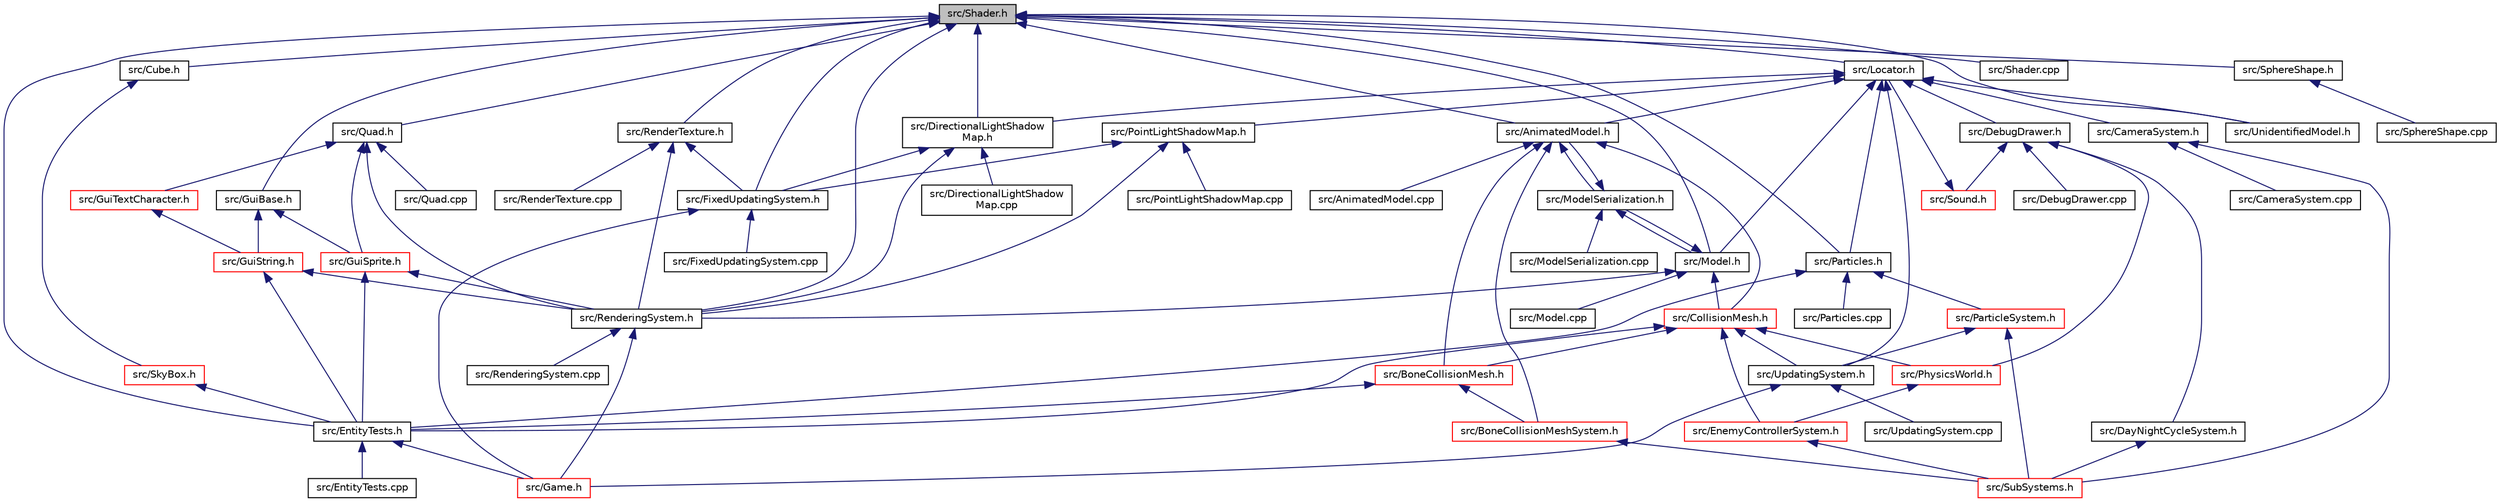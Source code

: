 digraph "src/Shader.h"
{
 // INTERACTIVE_SVG=YES
 // LATEX_PDF_SIZE
  edge [fontname="Helvetica",fontsize="10",labelfontname="Helvetica",labelfontsize="10"];
  node [fontname="Helvetica",fontsize="10",shape=record];
  Node1 [label="src/Shader.h",height=0.2,width=0.4,color="black", fillcolor="grey75", style="filled", fontcolor="black",tooltip=" "];
  Node1 -> Node2 [dir="back",color="midnightblue",fontsize="10",style="solid",fontname="Helvetica"];
  Node2 [label="src/Locator.h",height=0.2,width=0.4,color="black", fillcolor="white", style="filled",URL="$db/dcf/_locator_8h.html",tooltip=" "];
  Node2 -> Node3 [dir="back",color="midnightblue",fontsize="10",style="solid",fontname="Helvetica"];
  Node3 [label="src/AnimatedModel.h",height=0.2,width=0.4,color="black", fillcolor="white", style="filled",URL="$db/de6/_animated_model_8h.html",tooltip=" "];
  Node3 -> Node4 [dir="back",color="midnightblue",fontsize="10",style="solid",fontname="Helvetica"];
  Node4 [label="src/AnimatedModel.cpp",height=0.2,width=0.4,color="black", fillcolor="white", style="filled",URL="$d8/de6/_animated_model_8cpp.html",tooltip=" "];
  Node3 -> Node5 [dir="back",color="midnightblue",fontsize="10",style="solid",fontname="Helvetica"];
  Node5 [label="src/ModelSerialization.h",height=0.2,width=0.4,color="black", fillcolor="white", style="filled",URL="$d3/dfd/_model_serialization_8h.html",tooltip=" "];
  Node5 -> Node3 [dir="back",color="midnightblue",fontsize="10",style="solid",fontname="Helvetica"];
  Node5 -> Node6 [dir="back",color="midnightblue",fontsize="10",style="solid",fontname="Helvetica"];
  Node6 [label="src/Model.h",height=0.2,width=0.4,color="black", fillcolor="white", style="filled",URL="$da/ded/_model_8h.html",tooltip=" "];
  Node6 -> Node5 [dir="back",color="midnightblue",fontsize="10",style="solid",fontname="Helvetica"];
  Node6 -> Node7 [dir="back",color="midnightblue",fontsize="10",style="solid",fontname="Helvetica"];
  Node7 [label="src/CollisionMesh.h",height=0.2,width=0.4,color="red", fillcolor="white", style="filled",URL="$d6/df5/_collision_mesh_8h.html",tooltip=" "];
  Node7 -> Node8 [dir="back",color="midnightblue",fontsize="10",style="solid",fontname="Helvetica"];
  Node8 [label="src/BoneCollisionMesh.h",height=0.2,width=0.4,color="red", fillcolor="white", style="filled",URL="$d5/dbd/_bone_collision_mesh_8h.html",tooltip=" "];
  Node8 -> Node9 [dir="back",color="midnightblue",fontsize="10",style="solid",fontname="Helvetica"];
  Node9 [label="src/EntityTests.h",height=0.2,width=0.4,color="black", fillcolor="white", style="filled",URL="$da/d03/_entity_tests_8h.html",tooltip=" "];
  Node9 -> Node10 [dir="back",color="midnightblue",fontsize="10",style="solid",fontname="Helvetica"];
  Node10 [label="src/Game.h",height=0.2,width=0.4,color="red", fillcolor="white", style="filled",URL="$d9/dcd/_game_8h.html",tooltip=" "];
  Node9 -> Node16 [dir="back",color="midnightblue",fontsize="10",style="solid",fontname="Helvetica"];
  Node16 [label="src/EntityTests.cpp",height=0.2,width=0.4,color="black", fillcolor="white", style="filled",URL="$de/d4c/_entity_tests_8cpp.html",tooltip=" "];
  Node8 -> Node17 [dir="back",color="midnightblue",fontsize="10",style="solid",fontname="Helvetica"];
  Node17 [label="src/BoneCollisionMeshSystem.h",height=0.2,width=0.4,color="red", fillcolor="white", style="filled",URL="$d9/d43/_bone_collision_mesh_system_8h.html",tooltip=" "];
  Node17 -> Node18 [dir="back",color="midnightblue",fontsize="10",style="solid",fontname="Helvetica"];
  Node18 [label="src/SubSystems.h",height=0.2,width=0.4,color="red", fillcolor="white", style="filled",URL="$d8/dc4/_sub_systems_8h.html",tooltip=" "];
  Node7 -> Node9 [dir="back",color="midnightblue",fontsize="10",style="solid",fontname="Helvetica"];
  Node7 -> Node28 [dir="back",color="midnightblue",fontsize="10",style="solid",fontname="Helvetica"];
  Node28 [label="src/PhysicsWorld.h",height=0.2,width=0.4,color="red", fillcolor="white", style="filled",URL="$d7/d37/_physics_world_8h.html",tooltip=" "];
  Node28 -> Node33 [dir="back",color="midnightblue",fontsize="10",style="solid",fontname="Helvetica"];
  Node33 [label="src/EnemyControllerSystem.h",height=0.2,width=0.4,color="red", fillcolor="white", style="filled",URL="$df/d4c/_enemy_controller_system_8h.html",tooltip=" "];
  Node33 -> Node18 [dir="back",color="midnightblue",fontsize="10",style="solid",fontname="Helvetica"];
  Node7 -> Node33 [dir="back",color="midnightblue",fontsize="10",style="solid",fontname="Helvetica"];
  Node7 -> Node24 [dir="back",color="midnightblue",fontsize="10",style="solid",fontname="Helvetica"];
  Node24 [label="src/UpdatingSystem.h",height=0.2,width=0.4,color="black", fillcolor="white", style="filled",URL="$db/dc0/_updating_system_8h.html",tooltip=" "];
  Node24 -> Node10 [dir="back",color="midnightblue",fontsize="10",style="solid",fontname="Helvetica"];
  Node24 -> Node25 [dir="back",color="midnightblue",fontsize="10",style="solid",fontname="Helvetica"];
  Node25 [label="src/UpdatingSystem.cpp",height=0.2,width=0.4,color="black", fillcolor="white", style="filled",URL="$d7/d1d/_updating_system_8cpp.html",tooltip=" "];
  Node6 -> Node22 [dir="back",color="midnightblue",fontsize="10",style="solid",fontname="Helvetica"];
  Node22 [label="src/RenderingSystem.h",height=0.2,width=0.4,color="black", fillcolor="white", style="filled",URL="$da/d66/_rendering_system_8h.html",tooltip=" "];
  Node22 -> Node10 [dir="back",color="midnightblue",fontsize="10",style="solid",fontname="Helvetica"];
  Node22 -> Node23 [dir="back",color="midnightblue",fontsize="10",style="solid",fontname="Helvetica"];
  Node23 [label="src/RenderingSystem.cpp",height=0.2,width=0.4,color="black", fillcolor="white", style="filled",URL="$d2/db8/_rendering_system_8cpp.html",tooltip=" "];
  Node6 -> Node39 [dir="back",color="midnightblue",fontsize="10",style="solid",fontname="Helvetica"];
  Node39 [label="src/Model.cpp",height=0.2,width=0.4,color="black", fillcolor="white", style="filled",URL="$d2/d31/_model_8cpp.html",tooltip=" "];
  Node5 -> Node40 [dir="back",color="midnightblue",fontsize="10",style="solid",fontname="Helvetica"];
  Node40 [label="src/ModelSerialization.cpp",height=0.2,width=0.4,color="black", fillcolor="white", style="filled",URL="$d5/dbf/_model_serialization_8cpp.html",tooltip=" "];
  Node3 -> Node8 [dir="back",color="midnightblue",fontsize="10",style="solid",fontname="Helvetica"];
  Node3 -> Node7 [dir="back",color="midnightblue",fontsize="10",style="solid",fontname="Helvetica"];
  Node3 -> Node17 [dir="back",color="midnightblue",fontsize="10",style="solid",fontname="Helvetica"];
  Node2 -> Node41 [dir="back",color="midnightblue",fontsize="10",style="solid",fontname="Helvetica"];
  Node41 [label="src/DebugDrawer.h",height=0.2,width=0.4,color="black", fillcolor="white", style="filled",URL="$d3/da2/_debug_drawer_8h.html",tooltip=" "];
  Node41 -> Node42 [dir="back",color="midnightblue",fontsize="10",style="solid",fontname="Helvetica"];
  Node42 [label="src/Sound.h",height=0.2,width=0.4,color="red", fillcolor="white", style="filled",URL="$d5/db0/_sound_8h.html",tooltip=" "];
  Node42 -> Node2 [dir="back",color="midnightblue",fontsize="10",style="solid",fontname="Helvetica"];
  Node41 -> Node28 [dir="back",color="midnightblue",fontsize="10",style="solid",fontname="Helvetica"];
  Node41 -> Node44 [dir="back",color="midnightblue",fontsize="10",style="solid",fontname="Helvetica"];
  Node44 [label="src/DayNightCycleSystem.h",height=0.2,width=0.4,color="black", fillcolor="white", style="filled",URL="$df/dd4/_day_night_cycle_system_8h.html",tooltip=" "];
  Node44 -> Node18 [dir="back",color="midnightblue",fontsize="10",style="solid",fontname="Helvetica"];
  Node41 -> Node45 [dir="back",color="midnightblue",fontsize="10",style="solid",fontname="Helvetica"];
  Node45 [label="src/DebugDrawer.cpp",height=0.2,width=0.4,color="black", fillcolor="white", style="filled",URL="$d9/d17/_debug_drawer_8cpp.html",tooltip=" "];
  Node2 -> Node6 [dir="back",color="midnightblue",fontsize="10",style="solid",fontname="Helvetica"];
  Node2 -> Node46 [dir="back",color="midnightblue",fontsize="10",style="solid",fontname="Helvetica"];
  Node46 [label="src/Particles.h",height=0.2,width=0.4,color="black", fillcolor="white", style="filled",URL="$d0/db0/_particles_8h.html",tooltip=" "];
  Node46 -> Node9 [dir="back",color="midnightblue",fontsize="10",style="solid",fontname="Helvetica"];
  Node46 -> Node47 [dir="back",color="midnightblue",fontsize="10",style="solid",fontname="Helvetica"];
  Node47 [label="src/ParticleSystem.h",height=0.2,width=0.4,color="red", fillcolor="white", style="filled",URL="$de/d71/_particle_system_8h.html",tooltip=" "];
  Node47 -> Node18 [dir="back",color="midnightblue",fontsize="10",style="solid",fontname="Helvetica"];
  Node47 -> Node24 [dir="back",color="midnightblue",fontsize="10",style="solid",fontname="Helvetica"];
  Node46 -> Node49 [dir="back",color="midnightblue",fontsize="10",style="solid",fontname="Helvetica"];
  Node49 [label="src/Particles.cpp",height=0.2,width=0.4,color="black", fillcolor="white", style="filled",URL="$d6/dab/_particles_8cpp.html",tooltip=" "];
  Node2 -> Node50 [dir="back",color="midnightblue",fontsize="10",style="solid",fontname="Helvetica"];
  Node50 [label="src/DirectionalLightShadow\lMap.h",height=0.2,width=0.4,color="black", fillcolor="white", style="filled",URL="$d7/d14/_directional_light_shadow_map_8h.html",tooltip=" "];
  Node50 -> Node20 [dir="back",color="midnightblue",fontsize="10",style="solid",fontname="Helvetica"];
  Node20 [label="src/FixedUpdatingSystem.h",height=0.2,width=0.4,color="black", fillcolor="white", style="filled",URL="$db/d81/_fixed_updating_system_8h.html",tooltip=" "];
  Node20 -> Node10 [dir="back",color="midnightblue",fontsize="10",style="solid",fontname="Helvetica"];
  Node20 -> Node21 [dir="back",color="midnightblue",fontsize="10",style="solid",fontname="Helvetica"];
  Node21 [label="src/FixedUpdatingSystem.cpp",height=0.2,width=0.4,color="black", fillcolor="white", style="filled",URL="$d0/d56/_fixed_updating_system_8cpp.html",tooltip=" "];
  Node50 -> Node22 [dir="back",color="midnightblue",fontsize="10",style="solid",fontname="Helvetica"];
  Node50 -> Node51 [dir="back",color="midnightblue",fontsize="10",style="solid",fontname="Helvetica"];
  Node51 [label="src/DirectionalLightShadow\lMap.cpp",height=0.2,width=0.4,color="black", fillcolor="white", style="filled",URL="$d1/db9/_directional_light_shadow_map_8cpp.html",tooltip=" "];
  Node2 -> Node52 [dir="back",color="midnightblue",fontsize="10",style="solid",fontname="Helvetica"];
  Node52 [label="src/PointLightShadowMap.h",height=0.2,width=0.4,color="black", fillcolor="white", style="filled",URL="$d4/d43/_point_light_shadow_map_8h.html",tooltip=" "];
  Node52 -> Node20 [dir="back",color="midnightblue",fontsize="10",style="solid",fontname="Helvetica"];
  Node52 -> Node22 [dir="back",color="midnightblue",fontsize="10",style="solid",fontname="Helvetica"];
  Node52 -> Node53 [dir="back",color="midnightblue",fontsize="10",style="solid",fontname="Helvetica"];
  Node53 [label="src/PointLightShadowMap.cpp",height=0.2,width=0.4,color="black", fillcolor="white", style="filled",URL="$d9/dce/_point_light_shadow_map_8cpp.html",tooltip=" "];
  Node2 -> Node54 [dir="back",color="midnightblue",fontsize="10",style="solid",fontname="Helvetica"];
  Node54 [label="src/CameraSystem.h",height=0.2,width=0.4,color="black", fillcolor="white", style="filled",URL="$d8/d2d/_camera_system_8h.html",tooltip=" "];
  Node54 -> Node18 [dir="back",color="midnightblue",fontsize="10",style="solid",fontname="Helvetica"];
  Node54 -> Node55 [dir="back",color="midnightblue",fontsize="10",style="solid",fontname="Helvetica"];
  Node55 [label="src/CameraSystem.cpp",height=0.2,width=0.4,color="black", fillcolor="white", style="filled",URL="$d8/d8a/_camera_system_8cpp.html",tooltip=" "];
  Node2 -> Node24 [dir="back",color="midnightblue",fontsize="10",style="solid",fontname="Helvetica"];
  Node2 -> Node56 [dir="back",color="midnightblue",fontsize="10",style="solid",fontname="Helvetica"];
  Node56 [label="src/UnidentifiedModel.h",height=0.2,width=0.4,color="black", fillcolor="white", style="filled",URL="$d4/dcd/_unidentified_model_8h.html",tooltip=" "];
  Node1 -> Node6 [dir="back",color="midnightblue",fontsize="10",style="solid",fontname="Helvetica"];
  Node1 -> Node3 [dir="back",color="midnightblue",fontsize="10",style="solid",fontname="Helvetica"];
  Node1 -> Node57 [dir="back",color="midnightblue",fontsize="10",style="solid",fontname="Helvetica"];
  Node57 [label="src/GuiBase.h",height=0.2,width=0.4,color="black", fillcolor="white", style="filled",URL="$db/db1/_gui_base_8h.html",tooltip=" "];
  Node57 -> Node58 [dir="back",color="midnightblue",fontsize="10",style="solid",fontname="Helvetica"];
  Node58 [label="src/GuiString.h",height=0.2,width=0.4,color="red", fillcolor="white", style="filled",URL="$d4/d04/_gui_string_8h.html",tooltip=" "];
  Node58 -> Node9 [dir="back",color="midnightblue",fontsize="10",style="solid",fontname="Helvetica"];
  Node58 -> Node22 [dir="back",color="midnightblue",fontsize="10",style="solid",fontname="Helvetica"];
  Node57 -> Node64 [dir="back",color="midnightblue",fontsize="10",style="solid",fontname="Helvetica"];
  Node64 [label="src/GuiSprite.h",height=0.2,width=0.4,color="red", fillcolor="white", style="filled",URL="$d1/d6c/_gui_sprite_8h.html",tooltip=" "];
  Node64 -> Node9 [dir="back",color="midnightblue",fontsize="10",style="solid",fontname="Helvetica"];
  Node64 -> Node22 [dir="back",color="midnightblue",fontsize="10",style="solid",fontname="Helvetica"];
  Node1 -> Node66 [dir="back",color="midnightblue",fontsize="10",style="solid",fontname="Helvetica"];
  Node66 [label="src/Quad.h",height=0.2,width=0.4,color="black", fillcolor="white", style="filled",URL="$db/dc0/_quad_8h.html",tooltip=" "];
  Node66 -> Node67 [dir="back",color="midnightblue",fontsize="10",style="solid",fontname="Helvetica"];
  Node67 [label="src/GuiTextCharacter.h",height=0.2,width=0.4,color="red", fillcolor="white", style="filled",URL="$d8/dc0/_gui_text_character_8h.html",tooltip=" "];
  Node67 -> Node58 [dir="back",color="midnightblue",fontsize="10",style="solid",fontname="Helvetica"];
  Node66 -> Node64 [dir="back",color="midnightblue",fontsize="10",style="solid",fontname="Helvetica"];
  Node66 -> Node22 [dir="back",color="midnightblue",fontsize="10",style="solid",fontname="Helvetica"];
  Node66 -> Node69 [dir="back",color="midnightblue",fontsize="10",style="solid",fontname="Helvetica"];
  Node69 [label="src/Quad.cpp",height=0.2,width=0.4,color="black", fillcolor="white", style="filled",URL="$d6/d22/_quad_8cpp.html",tooltip=" "];
  Node1 -> Node46 [dir="back",color="midnightblue",fontsize="10",style="solid",fontname="Helvetica"];
  Node1 -> Node9 [dir="back",color="midnightblue",fontsize="10",style="solid",fontname="Helvetica"];
  Node1 -> Node70 [dir="back",color="midnightblue",fontsize="10",style="solid",fontname="Helvetica"];
  Node70 [label="src/Cube.h",height=0.2,width=0.4,color="black", fillcolor="white", style="filled",URL="$db/d6b/_cube_8h.html",tooltip=" "];
  Node70 -> Node71 [dir="back",color="midnightblue",fontsize="10",style="solid",fontname="Helvetica"];
  Node71 [label="src/SkyBox.h",height=0.2,width=0.4,color="red", fillcolor="white", style="filled",URL="$d9/da1/_sky_box_8h.html",tooltip=" "];
  Node71 -> Node9 [dir="back",color="midnightblue",fontsize="10",style="solid",fontname="Helvetica"];
  Node1 -> Node50 [dir="back",color="midnightblue",fontsize="10",style="solid",fontname="Helvetica"];
  Node1 -> Node73 [dir="back",color="midnightblue",fontsize="10",style="solid",fontname="Helvetica"];
  Node73 [label="src/RenderTexture.h",height=0.2,width=0.4,color="black", fillcolor="white", style="filled",URL="$de/da5/_render_texture_8h.html",tooltip=" "];
  Node73 -> Node20 [dir="back",color="midnightblue",fontsize="10",style="solid",fontname="Helvetica"];
  Node73 -> Node22 [dir="back",color="midnightblue",fontsize="10",style="solid",fontname="Helvetica"];
  Node73 -> Node74 [dir="back",color="midnightblue",fontsize="10",style="solid",fontname="Helvetica"];
  Node74 [label="src/RenderTexture.cpp",height=0.2,width=0.4,color="black", fillcolor="white", style="filled",URL="$dc/dd6/_render_texture_8cpp.html",tooltip=" "];
  Node1 -> Node20 [dir="back",color="midnightblue",fontsize="10",style="solid",fontname="Helvetica"];
  Node1 -> Node22 [dir="back",color="midnightblue",fontsize="10",style="solid",fontname="Helvetica"];
  Node1 -> Node75 [dir="back",color="midnightblue",fontsize="10",style="solid",fontname="Helvetica"];
  Node75 [label="src/Shader.cpp",height=0.2,width=0.4,color="black", fillcolor="white", style="filled",URL="$d5/d16/_shader_8cpp.html",tooltip=" "];
  Node1 -> Node76 [dir="back",color="midnightblue",fontsize="10",style="solid",fontname="Helvetica"];
  Node76 [label="src/SphereShape.h",height=0.2,width=0.4,color="black", fillcolor="white", style="filled",URL="$dd/de0/_sphere_shape_8h.html",tooltip=" "];
  Node76 -> Node77 [dir="back",color="midnightblue",fontsize="10",style="solid",fontname="Helvetica"];
  Node77 [label="src/SphereShape.cpp",height=0.2,width=0.4,color="black", fillcolor="white", style="filled",URL="$d0/d1d/_sphere_shape_8cpp.html",tooltip=" "];
  Node1 -> Node56 [dir="back",color="midnightblue",fontsize="10",style="solid",fontname="Helvetica"];
}
